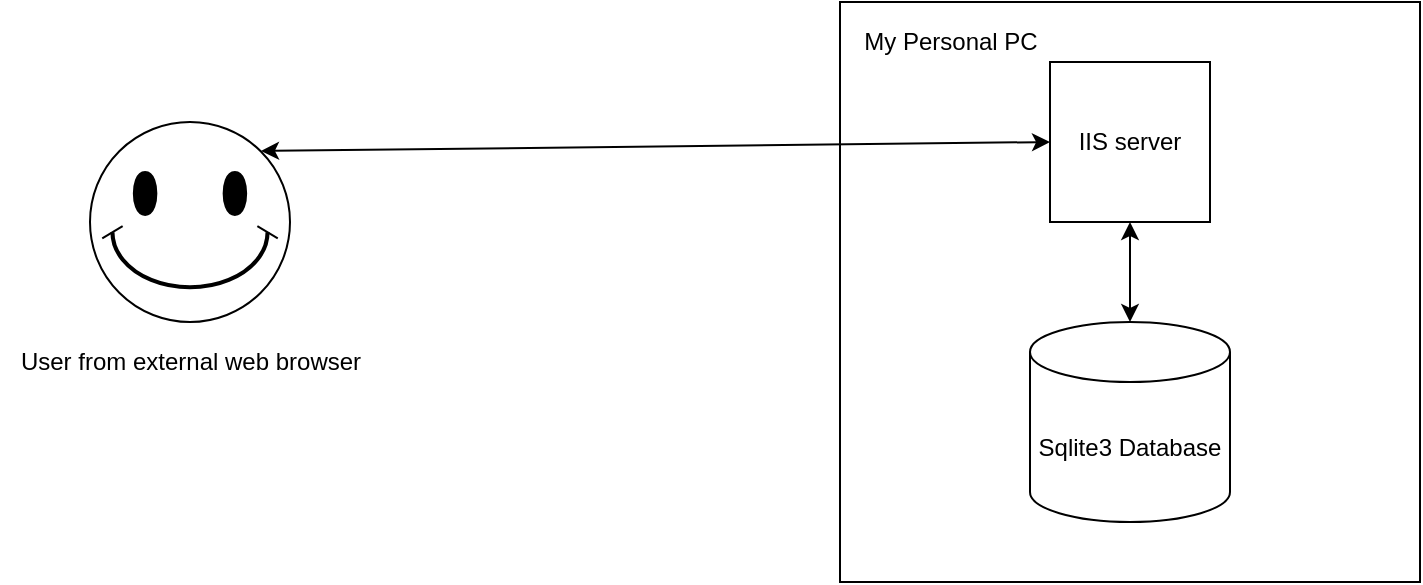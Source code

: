 <mxfile version="17.4.6" type="device"><diagram id="drBqfFAdGcOh6-u-1c6U" name="Page-1"><mxGraphModel dx="2046" dy="1145" grid="1" gridSize="10" guides="1" tooltips="1" connect="1" arrows="1" fold="1" page="1" pageScale="1" pageWidth="850" pageHeight="1100" math="0" shadow="0"><root><mxCell id="0"/><mxCell id="1" parent="0"/><mxCell id="vY5rFh0hhlSY0YRnlDoT-1" value="" style="verticalLabelPosition=bottom;verticalAlign=top;html=1;shape=mxgraph.basic.smiley" vertex="1" parent="1"><mxGeometry x="90" y="220" width="100" height="100" as="geometry"/></mxCell><mxCell id="vY5rFh0hhlSY0YRnlDoT-2" value="User from external web browser" style="text;html=1;align=center;verticalAlign=middle;resizable=0;points=[];autosize=1;strokeColor=none;fillColor=none;" vertex="1" parent="1"><mxGeometry x="45" y="330" width="190" height="20" as="geometry"/></mxCell><mxCell id="vY5rFh0hhlSY0YRnlDoT-3" value="" style="whiteSpace=wrap;html=1;aspect=fixed;" vertex="1" parent="1"><mxGeometry x="465" y="160" width="290" height="290" as="geometry"/></mxCell><mxCell id="vY5rFh0hhlSY0YRnlDoT-4" value="Sqlite3 Database" style="shape=cylinder3;whiteSpace=wrap;html=1;boundedLbl=1;backgroundOutline=1;size=15;" vertex="1" parent="1"><mxGeometry x="560" y="320" width="100" height="100" as="geometry"/></mxCell><mxCell id="vY5rFh0hhlSY0YRnlDoT-9" value="IIS server" style="whiteSpace=wrap;html=1;aspect=fixed;" vertex="1" parent="1"><mxGeometry x="570" y="190" width="80" height="80" as="geometry"/></mxCell><mxCell id="vY5rFh0hhlSY0YRnlDoT-11" value="" style="endArrow=classic;startArrow=classic;html=1;rounded=0;entryX=0;entryY=0.5;entryDx=0;entryDy=0;exitX=0.855;exitY=0.145;exitDx=0;exitDy=0;exitPerimeter=0;" edge="1" parent="1" source="vY5rFh0hhlSY0YRnlDoT-1" target="vY5rFh0hhlSY0YRnlDoT-9"><mxGeometry width="50" height="50" relative="1" as="geometry"><mxPoint x="400" y="610" as="sourcePoint"/><mxPoint x="450" y="560" as="targetPoint"/></mxGeometry></mxCell><mxCell id="vY5rFh0hhlSY0YRnlDoT-12" value="" style="endArrow=classic;startArrow=classic;html=1;rounded=0;exitX=0.5;exitY=0;exitDx=0;exitDy=0;exitPerimeter=0;" edge="1" parent="1" source="vY5rFh0hhlSY0YRnlDoT-4" target="vY5rFh0hhlSY0YRnlDoT-9"><mxGeometry width="50" height="50" relative="1" as="geometry"><mxPoint x="400" y="610" as="sourcePoint"/><mxPoint x="450" y="560" as="targetPoint"/></mxGeometry></mxCell><mxCell id="vY5rFh0hhlSY0YRnlDoT-13" value="My Personal PC" style="text;html=1;align=center;verticalAlign=middle;resizable=0;points=[];autosize=1;strokeColor=none;fillColor=none;" vertex="1" parent="1"><mxGeometry x="470" y="170" width="100" height="20" as="geometry"/></mxCell></root></mxGraphModel></diagram></mxfile>
